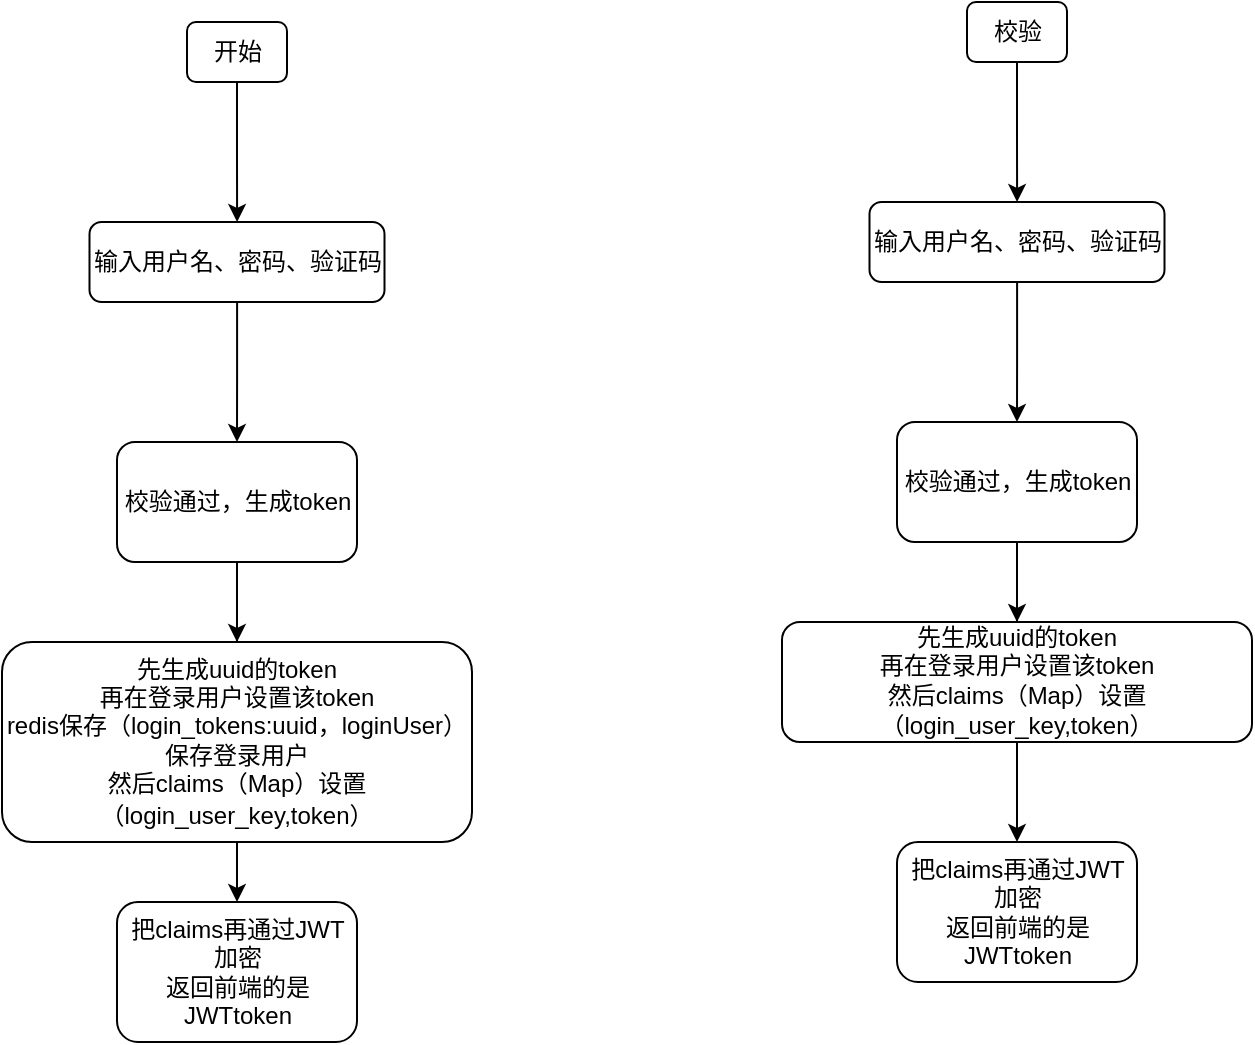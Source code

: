 <mxfile version="20.2.1" type="github">
  <diagram id="ZNL0ltOJPifKmFEmUaxB" name="第 1 页">
    <mxGraphModel dx="1038" dy="585" grid="1" gridSize="10" guides="1" tooltips="1" connect="1" arrows="1" fold="1" page="1" pageScale="1" pageWidth="827" pageHeight="1169" math="0" shadow="0">
      <root>
        <mxCell id="0" />
        <mxCell id="1" parent="0" />
        <mxCell id="C3ZgItmLCDIt8Vd-u6fF-3" value="" style="edgeStyle=orthogonalEdgeStyle;rounded=0;orthogonalLoop=1;jettySize=auto;html=1;" edge="1" parent="1" source="C3ZgItmLCDIt8Vd-u6fF-1" target="C3ZgItmLCDIt8Vd-u6fF-2">
          <mxGeometry relative="1" as="geometry" />
        </mxCell>
        <mxCell id="C3ZgItmLCDIt8Vd-u6fF-1" value="开始" style="rounded=1;whiteSpace=wrap;html=1;" vertex="1" parent="1">
          <mxGeometry x="112.5" y="40" width="50" height="30" as="geometry" />
        </mxCell>
        <mxCell id="C3ZgItmLCDIt8Vd-u6fF-5" value="" style="edgeStyle=orthogonalEdgeStyle;rounded=0;orthogonalLoop=1;jettySize=auto;html=1;" edge="1" parent="1" source="C3ZgItmLCDIt8Vd-u6fF-2" target="C3ZgItmLCDIt8Vd-u6fF-4">
          <mxGeometry relative="1" as="geometry" />
        </mxCell>
        <mxCell id="C3ZgItmLCDIt8Vd-u6fF-2" value="输入用户名、密码、验证码" style="whiteSpace=wrap;html=1;rounded=1;" vertex="1" parent="1">
          <mxGeometry x="63.75" y="140" width="147.5" height="40" as="geometry" />
        </mxCell>
        <mxCell id="C3ZgItmLCDIt8Vd-u6fF-7" value="" style="edgeStyle=orthogonalEdgeStyle;rounded=0;orthogonalLoop=1;jettySize=auto;html=1;" edge="1" parent="1" source="C3ZgItmLCDIt8Vd-u6fF-4" target="C3ZgItmLCDIt8Vd-u6fF-6">
          <mxGeometry relative="1" as="geometry" />
        </mxCell>
        <mxCell id="C3ZgItmLCDIt8Vd-u6fF-9" value="" style="edgeStyle=orthogonalEdgeStyle;rounded=0;orthogonalLoop=1;jettySize=auto;html=1;" edge="1" parent="1" source="C3ZgItmLCDIt8Vd-u6fF-4" target="C3ZgItmLCDIt8Vd-u6fF-8">
          <mxGeometry relative="1" as="geometry" />
        </mxCell>
        <mxCell id="C3ZgItmLCDIt8Vd-u6fF-4" value="校验通过，生成token" style="whiteSpace=wrap;html=1;rounded=1;" vertex="1" parent="1">
          <mxGeometry x="77.5" y="250" width="120" height="60" as="geometry" />
        </mxCell>
        <mxCell id="C3ZgItmLCDIt8Vd-u6fF-6" value="把claims再通过JWT加密&lt;br&gt;返回前端的是JWTtoken" style="whiteSpace=wrap;html=1;rounded=1;" vertex="1" parent="1">
          <mxGeometry x="77.5" y="480" width="120" height="70" as="geometry" />
        </mxCell>
        <mxCell id="C3ZgItmLCDIt8Vd-u6fF-8" value="先生成uuid的token&lt;br&gt;再在登录用户设置该token&lt;br&gt;redis保存（login_tokens:uuid，loginUser）保存登录用户&lt;br&gt;然后claims（Map）设置（login_user_key,token）&lt;font face=&quot;JetBrains Mono, monospace&quot; color=&quot;#a9b7c6&quot;&gt;&lt;span style=&quot;font-size: 13.067px; background-color: rgb(43, 43, 43);&quot;&gt;&lt;br&gt;&lt;/span&gt;&lt;/font&gt;" style="whiteSpace=wrap;html=1;rounded=1;" vertex="1" parent="1">
          <mxGeometry x="20" y="350" width="235" height="100" as="geometry" />
        </mxCell>
        <mxCell id="C3ZgItmLCDIt8Vd-u6fF-11" value="" style="edgeStyle=orthogonalEdgeStyle;rounded=0;orthogonalLoop=1;jettySize=auto;html=1;" edge="1" parent="1" source="C3ZgItmLCDIt8Vd-u6fF-12" target="C3ZgItmLCDIt8Vd-u6fF-14">
          <mxGeometry relative="1" as="geometry" />
        </mxCell>
        <mxCell id="C3ZgItmLCDIt8Vd-u6fF-12" value="校验" style="rounded=1;whiteSpace=wrap;html=1;" vertex="1" parent="1">
          <mxGeometry x="502.5" y="30" width="50" height="30" as="geometry" />
        </mxCell>
        <mxCell id="C3ZgItmLCDIt8Vd-u6fF-13" value="" style="edgeStyle=orthogonalEdgeStyle;rounded=0;orthogonalLoop=1;jettySize=auto;html=1;" edge="1" parent="1" source="C3ZgItmLCDIt8Vd-u6fF-14" target="C3ZgItmLCDIt8Vd-u6fF-17">
          <mxGeometry relative="1" as="geometry" />
        </mxCell>
        <mxCell id="C3ZgItmLCDIt8Vd-u6fF-14" value="输入用户名、密码、验证码" style="whiteSpace=wrap;html=1;rounded=1;" vertex="1" parent="1">
          <mxGeometry x="453.75" y="130" width="147.5" height="40" as="geometry" />
        </mxCell>
        <mxCell id="C3ZgItmLCDIt8Vd-u6fF-15" value="" style="edgeStyle=orthogonalEdgeStyle;rounded=0;orthogonalLoop=1;jettySize=auto;html=1;" edge="1" parent="1" source="C3ZgItmLCDIt8Vd-u6fF-17" target="C3ZgItmLCDIt8Vd-u6fF-18">
          <mxGeometry relative="1" as="geometry" />
        </mxCell>
        <mxCell id="C3ZgItmLCDIt8Vd-u6fF-16" value="" style="edgeStyle=orthogonalEdgeStyle;rounded=0;orthogonalLoop=1;jettySize=auto;html=1;" edge="1" parent="1" source="C3ZgItmLCDIt8Vd-u6fF-17" target="C3ZgItmLCDIt8Vd-u6fF-19">
          <mxGeometry relative="1" as="geometry" />
        </mxCell>
        <mxCell id="C3ZgItmLCDIt8Vd-u6fF-17" value="校验通过，生成token" style="whiteSpace=wrap;html=1;rounded=1;" vertex="1" parent="1">
          <mxGeometry x="467.5" y="240" width="120" height="60" as="geometry" />
        </mxCell>
        <mxCell id="C3ZgItmLCDIt8Vd-u6fF-18" value="把claims再通过JWT加密&lt;br&gt;返回前端的是JWTtoken" style="whiteSpace=wrap;html=1;rounded=1;" vertex="1" parent="1">
          <mxGeometry x="467.5" y="450" width="120" height="70" as="geometry" />
        </mxCell>
        <mxCell id="C3ZgItmLCDIt8Vd-u6fF-19" value="先生成uuid的token&lt;br&gt;再在登录用户设置该token&lt;br&gt;然后claims（Map）设置（login_user_key,token）&lt;font face=&quot;JetBrains Mono, monospace&quot; color=&quot;#a9b7c6&quot;&gt;&lt;span style=&quot;font-size: 13.067px; background-color: rgb(43, 43, 43);&quot;&gt;&lt;br&gt;&lt;/span&gt;&lt;/font&gt;" style="whiteSpace=wrap;html=1;rounded=1;" vertex="1" parent="1">
          <mxGeometry x="410" y="340" width="235" height="60" as="geometry" />
        </mxCell>
      </root>
    </mxGraphModel>
  </diagram>
</mxfile>
